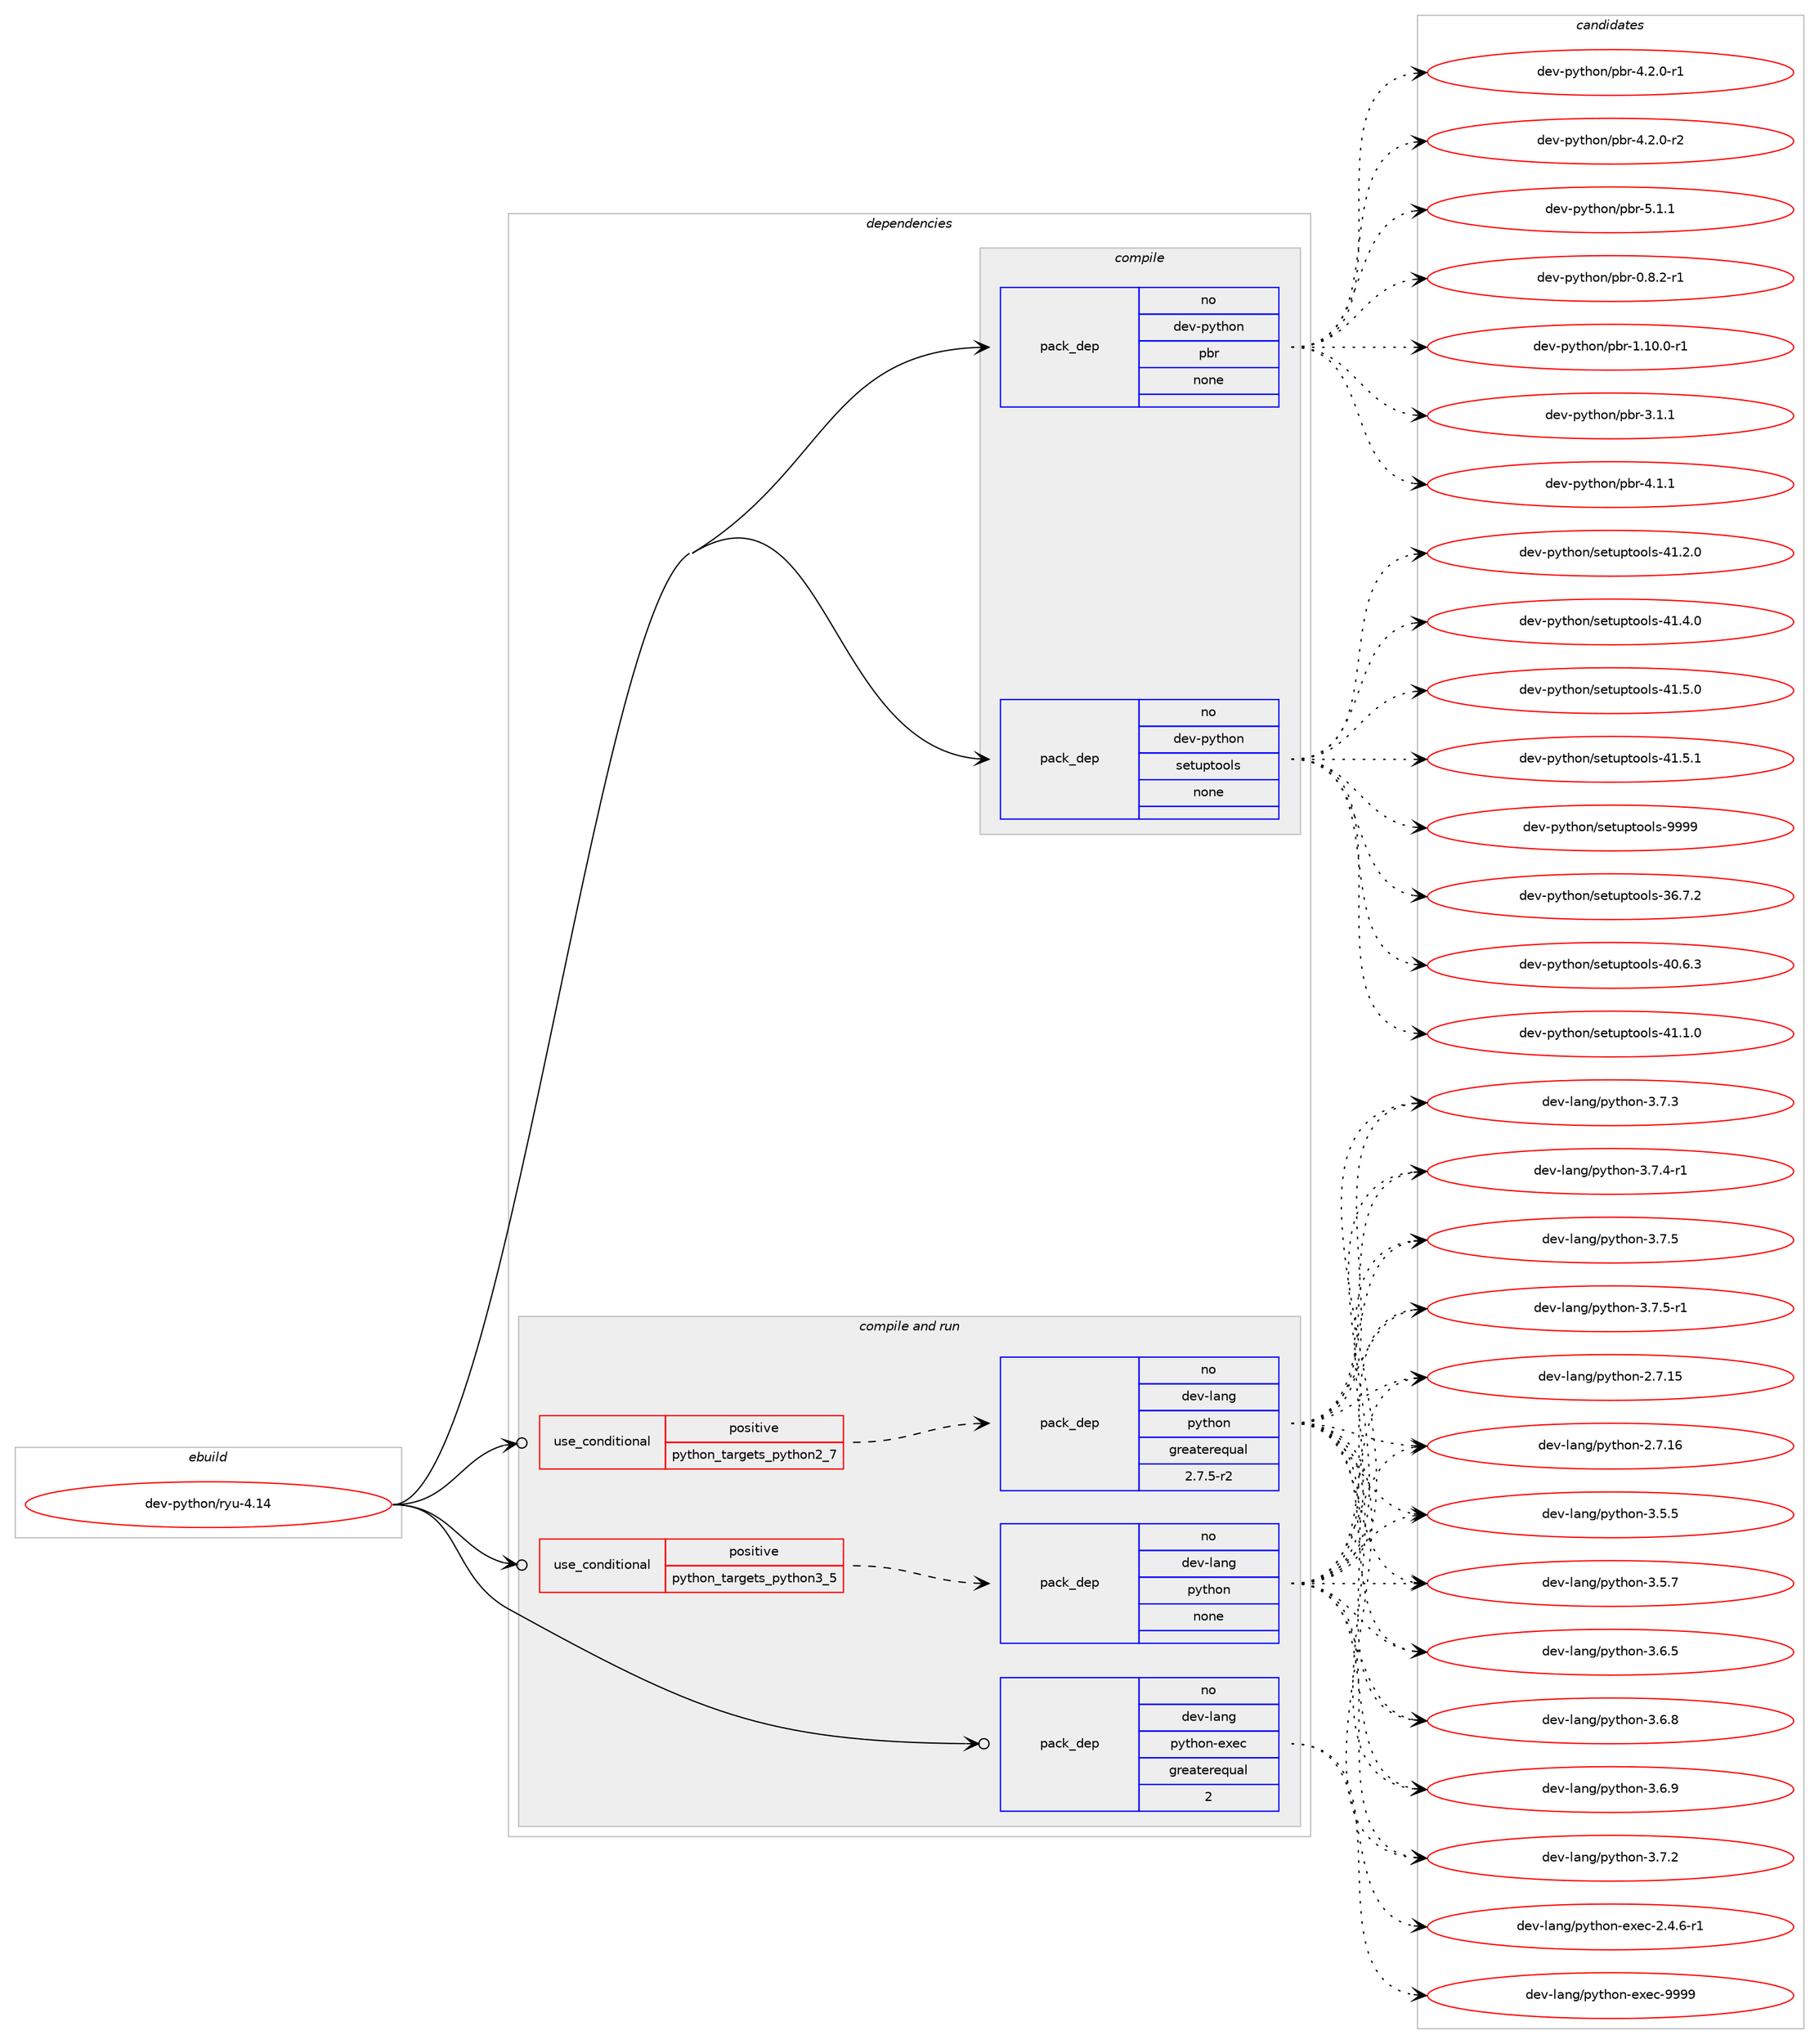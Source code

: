 digraph prolog {

# *************
# Graph options
# *************

newrank=true;
concentrate=true;
compound=true;
graph [rankdir=LR,fontname=Helvetica,fontsize=10,ranksep=1.5];#, ranksep=2.5, nodesep=0.2];
edge  [arrowhead=vee];
node  [fontname=Helvetica,fontsize=10];

# **********
# The ebuild
# **********

subgraph cluster_leftcol {
color=gray;
rank=same;
label=<<i>ebuild</i>>;
id [label="dev-python/ryu-4.14", color=red, width=4, href="../dev-python/ryu-4.14.svg"];
}

# ****************
# The dependencies
# ****************

subgraph cluster_midcol {
color=gray;
label=<<i>dependencies</i>>;
subgraph cluster_compile {
fillcolor="#eeeeee";
style=filled;
label=<<i>compile</i>>;
subgraph pack475321 {
dependency636170 [label=<<TABLE BORDER="0" CELLBORDER="1" CELLSPACING="0" CELLPADDING="4" WIDTH="220"><TR><TD ROWSPAN="6" CELLPADDING="30">pack_dep</TD></TR><TR><TD WIDTH="110">no</TD></TR><TR><TD>dev-python</TD></TR><TR><TD>pbr</TD></TR><TR><TD>none</TD></TR><TR><TD></TD></TR></TABLE>>, shape=none, color=blue];
}
id:e -> dependency636170:w [weight=20,style="solid",arrowhead="vee"];
subgraph pack475322 {
dependency636171 [label=<<TABLE BORDER="0" CELLBORDER="1" CELLSPACING="0" CELLPADDING="4" WIDTH="220"><TR><TD ROWSPAN="6" CELLPADDING="30">pack_dep</TD></TR><TR><TD WIDTH="110">no</TD></TR><TR><TD>dev-python</TD></TR><TR><TD>setuptools</TD></TR><TR><TD>none</TD></TR><TR><TD></TD></TR></TABLE>>, shape=none, color=blue];
}
id:e -> dependency636171:w [weight=20,style="solid",arrowhead="vee"];
}
subgraph cluster_compileandrun {
fillcolor="#eeeeee";
style=filled;
label=<<i>compile and run</i>>;
subgraph cond148968 {
dependency636172 [label=<<TABLE BORDER="0" CELLBORDER="1" CELLSPACING="0" CELLPADDING="4"><TR><TD ROWSPAN="3" CELLPADDING="10">use_conditional</TD></TR><TR><TD>positive</TD></TR><TR><TD>python_targets_python2_7</TD></TR></TABLE>>, shape=none, color=red];
subgraph pack475323 {
dependency636173 [label=<<TABLE BORDER="0" CELLBORDER="1" CELLSPACING="0" CELLPADDING="4" WIDTH="220"><TR><TD ROWSPAN="6" CELLPADDING="30">pack_dep</TD></TR><TR><TD WIDTH="110">no</TD></TR><TR><TD>dev-lang</TD></TR><TR><TD>python</TD></TR><TR><TD>greaterequal</TD></TR><TR><TD>2.7.5-r2</TD></TR></TABLE>>, shape=none, color=blue];
}
dependency636172:e -> dependency636173:w [weight=20,style="dashed",arrowhead="vee"];
}
id:e -> dependency636172:w [weight=20,style="solid",arrowhead="odotvee"];
subgraph cond148969 {
dependency636174 [label=<<TABLE BORDER="0" CELLBORDER="1" CELLSPACING="0" CELLPADDING="4"><TR><TD ROWSPAN="3" CELLPADDING="10">use_conditional</TD></TR><TR><TD>positive</TD></TR><TR><TD>python_targets_python3_5</TD></TR></TABLE>>, shape=none, color=red];
subgraph pack475324 {
dependency636175 [label=<<TABLE BORDER="0" CELLBORDER="1" CELLSPACING="0" CELLPADDING="4" WIDTH="220"><TR><TD ROWSPAN="6" CELLPADDING="30">pack_dep</TD></TR><TR><TD WIDTH="110">no</TD></TR><TR><TD>dev-lang</TD></TR><TR><TD>python</TD></TR><TR><TD>none</TD></TR><TR><TD></TD></TR></TABLE>>, shape=none, color=blue];
}
dependency636174:e -> dependency636175:w [weight=20,style="dashed",arrowhead="vee"];
}
id:e -> dependency636174:w [weight=20,style="solid",arrowhead="odotvee"];
subgraph pack475325 {
dependency636176 [label=<<TABLE BORDER="0" CELLBORDER="1" CELLSPACING="0" CELLPADDING="4" WIDTH="220"><TR><TD ROWSPAN="6" CELLPADDING="30">pack_dep</TD></TR><TR><TD WIDTH="110">no</TD></TR><TR><TD>dev-lang</TD></TR><TR><TD>python-exec</TD></TR><TR><TD>greaterequal</TD></TR><TR><TD>2</TD></TR></TABLE>>, shape=none, color=blue];
}
id:e -> dependency636176:w [weight=20,style="solid",arrowhead="odotvee"];
}
subgraph cluster_run {
fillcolor="#eeeeee";
style=filled;
label=<<i>run</i>>;
}
}

# **************
# The candidates
# **************

subgraph cluster_choices {
rank=same;
color=gray;
label=<<i>candidates</i>>;

subgraph choice475321 {
color=black;
nodesep=1;
choice1001011184511212111610411111047112981144548465646504511449 [label="dev-python/pbr-0.8.2-r1", color=red, width=4,href="../dev-python/pbr-0.8.2-r1.svg"];
choice100101118451121211161041111104711298114454946494846484511449 [label="dev-python/pbr-1.10.0-r1", color=red, width=4,href="../dev-python/pbr-1.10.0-r1.svg"];
choice100101118451121211161041111104711298114455146494649 [label="dev-python/pbr-3.1.1", color=red, width=4,href="../dev-python/pbr-3.1.1.svg"];
choice100101118451121211161041111104711298114455246494649 [label="dev-python/pbr-4.1.1", color=red, width=4,href="../dev-python/pbr-4.1.1.svg"];
choice1001011184511212111610411111047112981144552465046484511449 [label="dev-python/pbr-4.2.0-r1", color=red, width=4,href="../dev-python/pbr-4.2.0-r1.svg"];
choice1001011184511212111610411111047112981144552465046484511450 [label="dev-python/pbr-4.2.0-r2", color=red, width=4,href="../dev-python/pbr-4.2.0-r2.svg"];
choice100101118451121211161041111104711298114455346494649 [label="dev-python/pbr-5.1.1", color=red, width=4,href="../dev-python/pbr-5.1.1.svg"];
dependency636170:e -> choice1001011184511212111610411111047112981144548465646504511449:w [style=dotted,weight="100"];
dependency636170:e -> choice100101118451121211161041111104711298114454946494846484511449:w [style=dotted,weight="100"];
dependency636170:e -> choice100101118451121211161041111104711298114455146494649:w [style=dotted,weight="100"];
dependency636170:e -> choice100101118451121211161041111104711298114455246494649:w [style=dotted,weight="100"];
dependency636170:e -> choice1001011184511212111610411111047112981144552465046484511449:w [style=dotted,weight="100"];
dependency636170:e -> choice1001011184511212111610411111047112981144552465046484511450:w [style=dotted,weight="100"];
dependency636170:e -> choice100101118451121211161041111104711298114455346494649:w [style=dotted,weight="100"];
}
subgraph choice475322 {
color=black;
nodesep=1;
choice100101118451121211161041111104711510111611711211611111110811545515446554650 [label="dev-python/setuptools-36.7.2", color=red, width=4,href="../dev-python/setuptools-36.7.2.svg"];
choice100101118451121211161041111104711510111611711211611111110811545524846544651 [label="dev-python/setuptools-40.6.3", color=red, width=4,href="../dev-python/setuptools-40.6.3.svg"];
choice100101118451121211161041111104711510111611711211611111110811545524946494648 [label="dev-python/setuptools-41.1.0", color=red, width=4,href="../dev-python/setuptools-41.1.0.svg"];
choice100101118451121211161041111104711510111611711211611111110811545524946504648 [label="dev-python/setuptools-41.2.0", color=red, width=4,href="../dev-python/setuptools-41.2.0.svg"];
choice100101118451121211161041111104711510111611711211611111110811545524946524648 [label="dev-python/setuptools-41.4.0", color=red, width=4,href="../dev-python/setuptools-41.4.0.svg"];
choice100101118451121211161041111104711510111611711211611111110811545524946534648 [label="dev-python/setuptools-41.5.0", color=red, width=4,href="../dev-python/setuptools-41.5.0.svg"];
choice100101118451121211161041111104711510111611711211611111110811545524946534649 [label="dev-python/setuptools-41.5.1", color=red, width=4,href="../dev-python/setuptools-41.5.1.svg"];
choice10010111845112121116104111110471151011161171121161111111081154557575757 [label="dev-python/setuptools-9999", color=red, width=4,href="../dev-python/setuptools-9999.svg"];
dependency636171:e -> choice100101118451121211161041111104711510111611711211611111110811545515446554650:w [style=dotted,weight="100"];
dependency636171:e -> choice100101118451121211161041111104711510111611711211611111110811545524846544651:w [style=dotted,weight="100"];
dependency636171:e -> choice100101118451121211161041111104711510111611711211611111110811545524946494648:w [style=dotted,weight="100"];
dependency636171:e -> choice100101118451121211161041111104711510111611711211611111110811545524946504648:w [style=dotted,weight="100"];
dependency636171:e -> choice100101118451121211161041111104711510111611711211611111110811545524946524648:w [style=dotted,weight="100"];
dependency636171:e -> choice100101118451121211161041111104711510111611711211611111110811545524946534648:w [style=dotted,weight="100"];
dependency636171:e -> choice100101118451121211161041111104711510111611711211611111110811545524946534649:w [style=dotted,weight="100"];
dependency636171:e -> choice10010111845112121116104111110471151011161171121161111111081154557575757:w [style=dotted,weight="100"];
}
subgraph choice475323 {
color=black;
nodesep=1;
choice10010111845108971101034711212111610411111045504655464953 [label="dev-lang/python-2.7.15", color=red, width=4,href="../dev-lang/python-2.7.15.svg"];
choice10010111845108971101034711212111610411111045504655464954 [label="dev-lang/python-2.7.16", color=red, width=4,href="../dev-lang/python-2.7.16.svg"];
choice100101118451089711010347112121116104111110455146534653 [label="dev-lang/python-3.5.5", color=red, width=4,href="../dev-lang/python-3.5.5.svg"];
choice100101118451089711010347112121116104111110455146534655 [label="dev-lang/python-3.5.7", color=red, width=4,href="../dev-lang/python-3.5.7.svg"];
choice100101118451089711010347112121116104111110455146544653 [label="dev-lang/python-3.6.5", color=red, width=4,href="../dev-lang/python-3.6.5.svg"];
choice100101118451089711010347112121116104111110455146544656 [label="dev-lang/python-3.6.8", color=red, width=4,href="../dev-lang/python-3.6.8.svg"];
choice100101118451089711010347112121116104111110455146544657 [label="dev-lang/python-3.6.9", color=red, width=4,href="../dev-lang/python-3.6.9.svg"];
choice100101118451089711010347112121116104111110455146554650 [label="dev-lang/python-3.7.2", color=red, width=4,href="../dev-lang/python-3.7.2.svg"];
choice100101118451089711010347112121116104111110455146554651 [label="dev-lang/python-3.7.3", color=red, width=4,href="../dev-lang/python-3.7.3.svg"];
choice1001011184510897110103471121211161041111104551465546524511449 [label="dev-lang/python-3.7.4-r1", color=red, width=4,href="../dev-lang/python-3.7.4-r1.svg"];
choice100101118451089711010347112121116104111110455146554653 [label="dev-lang/python-3.7.5", color=red, width=4,href="../dev-lang/python-3.7.5.svg"];
choice1001011184510897110103471121211161041111104551465546534511449 [label="dev-lang/python-3.7.5-r1", color=red, width=4,href="../dev-lang/python-3.7.5-r1.svg"];
dependency636173:e -> choice10010111845108971101034711212111610411111045504655464953:w [style=dotted,weight="100"];
dependency636173:e -> choice10010111845108971101034711212111610411111045504655464954:w [style=dotted,weight="100"];
dependency636173:e -> choice100101118451089711010347112121116104111110455146534653:w [style=dotted,weight="100"];
dependency636173:e -> choice100101118451089711010347112121116104111110455146534655:w [style=dotted,weight="100"];
dependency636173:e -> choice100101118451089711010347112121116104111110455146544653:w [style=dotted,weight="100"];
dependency636173:e -> choice100101118451089711010347112121116104111110455146544656:w [style=dotted,weight="100"];
dependency636173:e -> choice100101118451089711010347112121116104111110455146544657:w [style=dotted,weight="100"];
dependency636173:e -> choice100101118451089711010347112121116104111110455146554650:w [style=dotted,weight="100"];
dependency636173:e -> choice100101118451089711010347112121116104111110455146554651:w [style=dotted,weight="100"];
dependency636173:e -> choice1001011184510897110103471121211161041111104551465546524511449:w [style=dotted,weight="100"];
dependency636173:e -> choice100101118451089711010347112121116104111110455146554653:w [style=dotted,weight="100"];
dependency636173:e -> choice1001011184510897110103471121211161041111104551465546534511449:w [style=dotted,weight="100"];
}
subgraph choice475324 {
color=black;
nodesep=1;
choice10010111845108971101034711212111610411111045504655464953 [label="dev-lang/python-2.7.15", color=red, width=4,href="../dev-lang/python-2.7.15.svg"];
choice10010111845108971101034711212111610411111045504655464954 [label="dev-lang/python-2.7.16", color=red, width=4,href="../dev-lang/python-2.7.16.svg"];
choice100101118451089711010347112121116104111110455146534653 [label="dev-lang/python-3.5.5", color=red, width=4,href="../dev-lang/python-3.5.5.svg"];
choice100101118451089711010347112121116104111110455146534655 [label="dev-lang/python-3.5.7", color=red, width=4,href="../dev-lang/python-3.5.7.svg"];
choice100101118451089711010347112121116104111110455146544653 [label="dev-lang/python-3.6.5", color=red, width=4,href="../dev-lang/python-3.6.5.svg"];
choice100101118451089711010347112121116104111110455146544656 [label="dev-lang/python-3.6.8", color=red, width=4,href="../dev-lang/python-3.6.8.svg"];
choice100101118451089711010347112121116104111110455146544657 [label="dev-lang/python-3.6.9", color=red, width=4,href="../dev-lang/python-3.6.9.svg"];
choice100101118451089711010347112121116104111110455146554650 [label="dev-lang/python-3.7.2", color=red, width=4,href="../dev-lang/python-3.7.2.svg"];
choice100101118451089711010347112121116104111110455146554651 [label="dev-lang/python-3.7.3", color=red, width=4,href="../dev-lang/python-3.7.3.svg"];
choice1001011184510897110103471121211161041111104551465546524511449 [label="dev-lang/python-3.7.4-r1", color=red, width=4,href="../dev-lang/python-3.7.4-r1.svg"];
choice100101118451089711010347112121116104111110455146554653 [label="dev-lang/python-3.7.5", color=red, width=4,href="../dev-lang/python-3.7.5.svg"];
choice1001011184510897110103471121211161041111104551465546534511449 [label="dev-lang/python-3.7.5-r1", color=red, width=4,href="../dev-lang/python-3.7.5-r1.svg"];
dependency636175:e -> choice10010111845108971101034711212111610411111045504655464953:w [style=dotted,weight="100"];
dependency636175:e -> choice10010111845108971101034711212111610411111045504655464954:w [style=dotted,weight="100"];
dependency636175:e -> choice100101118451089711010347112121116104111110455146534653:w [style=dotted,weight="100"];
dependency636175:e -> choice100101118451089711010347112121116104111110455146534655:w [style=dotted,weight="100"];
dependency636175:e -> choice100101118451089711010347112121116104111110455146544653:w [style=dotted,weight="100"];
dependency636175:e -> choice100101118451089711010347112121116104111110455146544656:w [style=dotted,weight="100"];
dependency636175:e -> choice100101118451089711010347112121116104111110455146544657:w [style=dotted,weight="100"];
dependency636175:e -> choice100101118451089711010347112121116104111110455146554650:w [style=dotted,weight="100"];
dependency636175:e -> choice100101118451089711010347112121116104111110455146554651:w [style=dotted,weight="100"];
dependency636175:e -> choice1001011184510897110103471121211161041111104551465546524511449:w [style=dotted,weight="100"];
dependency636175:e -> choice100101118451089711010347112121116104111110455146554653:w [style=dotted,weight="100"];
dependency636175:e -> choice1001011184510897110103471121211161041111104551465546534511449:w [style=dotted,weight="100"];
}
subgraph choice475325 {
color=black;
nodesep=1;
choice10010111845108971101034711212111610411111045101120101994550465246544511449 [label="dev-lang/python-exec-2.4.6-r1", color=red, width=4,href="../dev-lang/python-exec-2.4.6-r1.svg"];
choice10010111845108971101034711212111610411111045101120101994557575757 [label="dev-lang/python-exec-9999", color=red, width=4,href="../dev-lang/python-exec-9999.svg"];
dependency636176:e -> choice10010111845108971101034711212111610411111045101120101994550465246544511449:w [style=dotted,weight="100"];
dependency636176:e -> choice10010111845108971101034711212111610411111045101120101994557575757:w [style=dotted,weight="100"];
}
}

}

